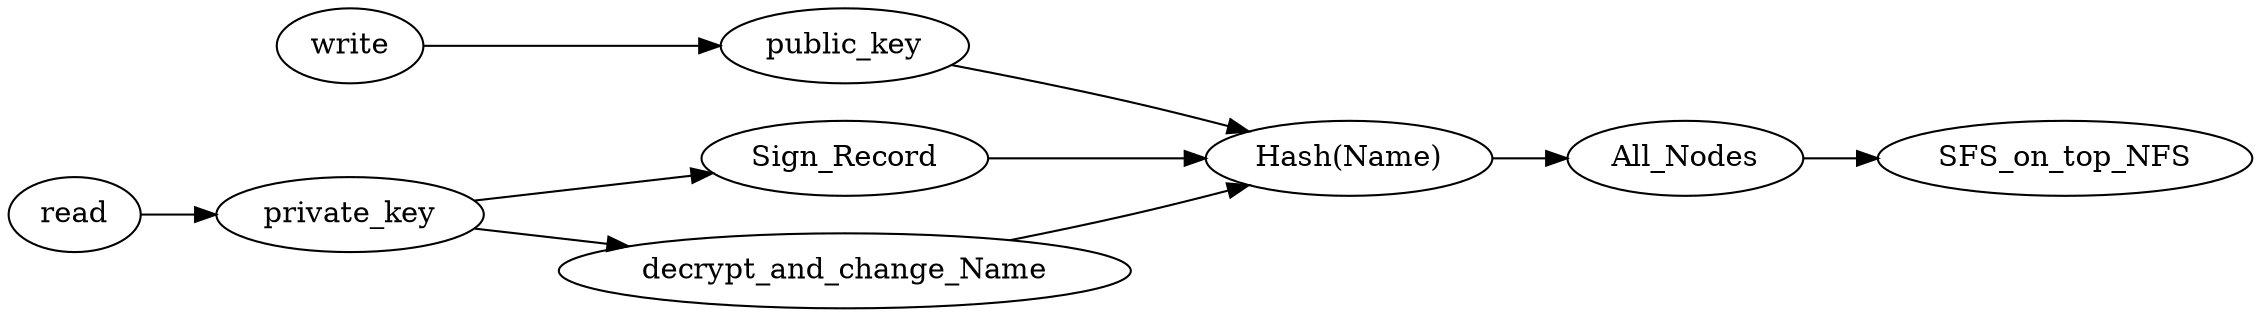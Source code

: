 digraph ipfs {
  rankdir=LR;

  subgraph naming_ipns {

    write -> public_key;
    public_key -> "Hash(Name)";
    "Hash(Name)" -> All_Nodes;
    private_key -> Sign_Record
    Sign_Record -> "Hash(Name)";
    All_Nodes -> SFS_on_top_NFS;

    read -> private_key;
    private_key -> decrypt_and_change_Name -> "Hash(Name)";

  }

  subgraph merkledag {

  }

  subgraph exchange {


  }

  subgraph routing {


  }

  subgraph network {


  }

}

